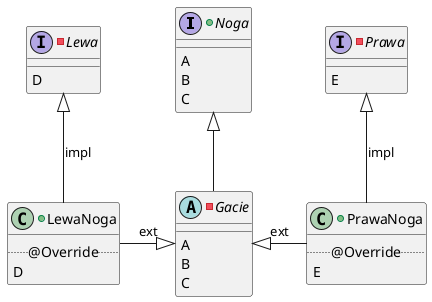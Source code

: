 @startuml

+interface Noga{
    {method} A
    {method} B
    {method} C
}
-interface Lewa{

    {method} D
}
+class LewaNoga{
    ..@Override..
        {method} D
}

-interface Prawa{
    {method} E
}
+class PrawaNoga{
    ..@Override..
        {method} E
}
-abstract Gacie{
    {method} A
    {method} B
    {method} C
}

    Noga <|-- Gacie

'    Lewa    -|>     Noga   :   ext
'    Noga   <|-     Prawa     :   ext

    Gacie   <|-     PrawaNoga   :   ext
    LewaNoga      -|>     Gacie   :   ext

    Lewa    <|--    LewaNoga      :   impl
    Prawa     <|--    PrawaNoga   :   impl

@enduml